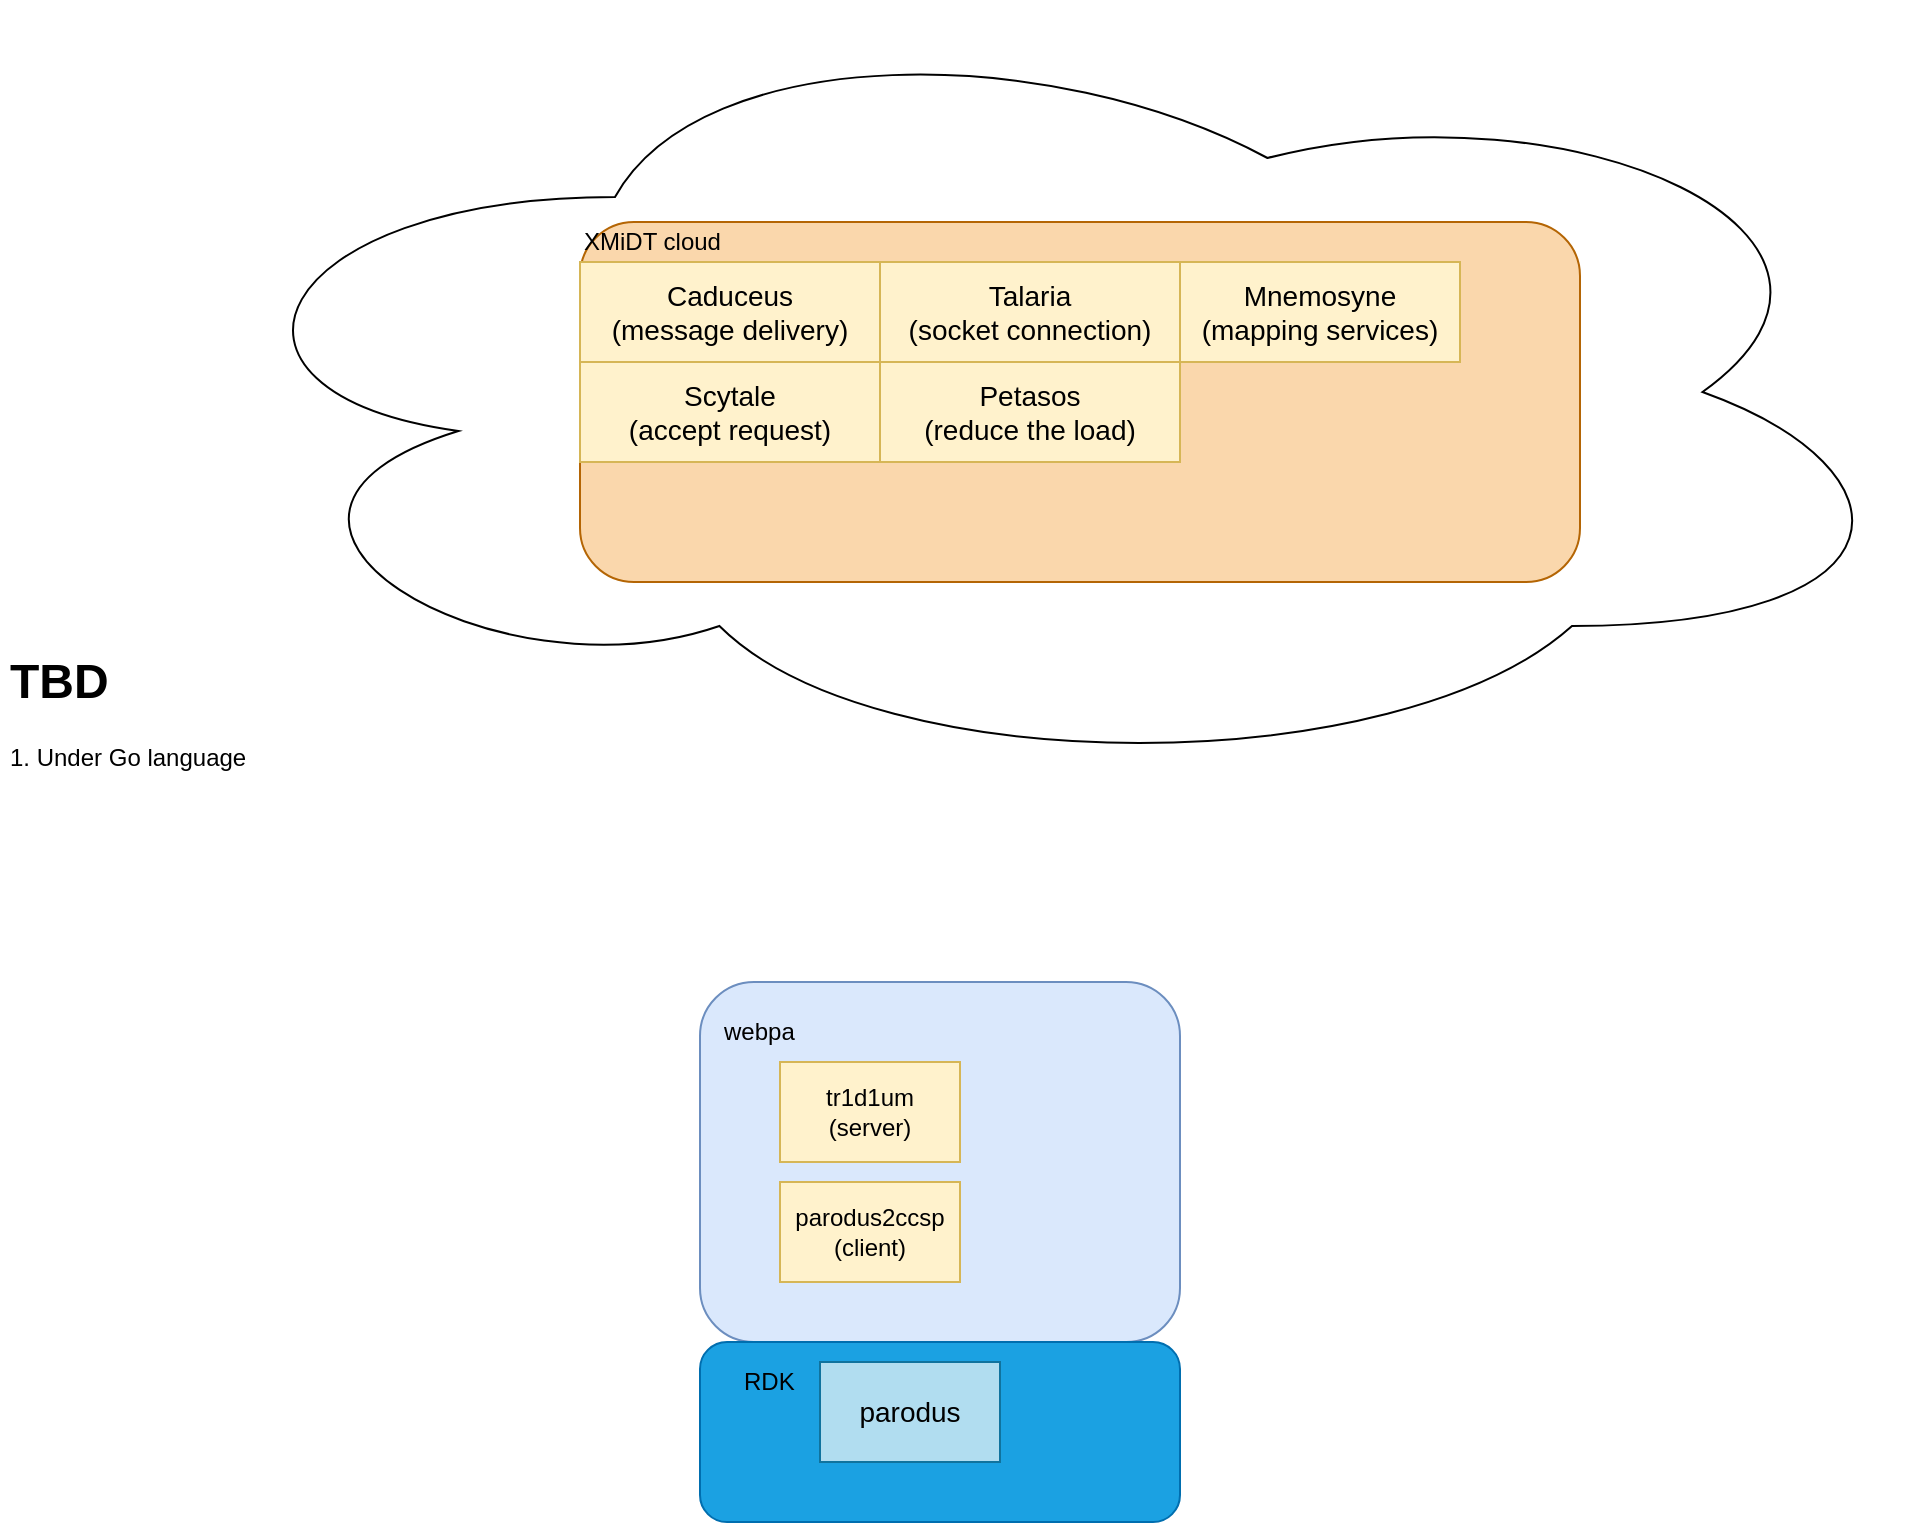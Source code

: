 <mxfile version="13.5.1" type="device"><diagram id="UQptSvN0DLuT5xGymkyM" name="Page-1"><mxGraphModel dx="1551" dy="1970" grid="1" gridSize="10" guides="1" tooltips="1" connect="1" arrows="1" fold="1" page="1" pageScale="1" pageWidth="827" pageHeight="1169" math="0" shadow="0"><root><mxCell id="0"/><mxCell id="1" parent="0"/><mxCell id="1UUCJO83s9QcgyJADkfb-19" value="" style="ellipse;shape=cloud;whiteSpace=wrap;html=1;align=left;" vertex="1" parent="1"><mxGeometry x="-70" y="-220" width="870" height="390" as="geometry"/></mxCell><mxCell id="1UUCJO83s9QcgyJADkfb-1" value="" style="rounded=1;whiteSpace=wrap;html=1;fillColor=#dae8fc;strokeColor=#6c8ebf;" vertex="1" parent="1"><mxGeometry x="190" y="270" width="240" height="180" as="geometry"/></mxCell><mxCell id="1UUCJO83s9QcgyJADkfb-3" value="tr1d1um&lt;br&gt;(server)" style="rounded=0;whiteSpace=wrap;html=1;fillColor=#fff2cc;strokeColor=#d6b656;" vertex="1" parent="1"><mxGeometry x="230" y="310" width="90" height="50" as="geometry"/></mxCell><mxCell id="1UUCJO83s9QcgyJADkfb-4" value="parodus2ccsp&lt;br&gt;(client)" style="rounded=0;whiteSpace=wrap;html=1;fillColor=#fff2cc;strokeColor=#d6b656;" vertex="1" parent="1"><mxGeometry x="230" y="370" width="90" height="50" as="geometry"/></mxCell><mxCell id="1UUCJO83s9QcgyJADkfb-5" value="webpa" style="text;html=1;strokeColor=none;fillColor=none;align=left;verticalAlign=middle;whiteSpace=wrap;rounded=0;" vertex="1" parent="1"><mxGeometry x="200" y="285" width="80" height="20" as="geometry"/></mxCell><mxCell id="1UUCJO83s9QcgyJADkfb-6" value="&lt;h1&gt;TBD&lt;/h1&gt;&lt;p&gt;1. Under Go language&lt;/p&gt;" style="text;html=1;strokeColor=none;fillColor=none;spacing=5;spacingTop=-20;whiteSpace=wrap;overflow=hidden;rounded=0;align=left;" vertex="1" parent="1"><mxGeometry x="-160" y="100" width="190" height="120" as="geometry"/></mxCell><mxCell id="1UUCJO83s9QcgyJADkfb-7" value="" style="rounded=1;whiteSpace=wrap;html=1;fillColor=#1ba1e2;strokeColor=#006EAF;fontColor=#ffffff;" vertex="1" parent="1"><mxGeometry x="190" y="450" width="240" height="90" as="geometry"/></mxCell><mxCell id="1UUCJO83s9QcgyJADkfb-8" value="RDK" style="text;html=1;strokeColor=none;fillColor=none;align=left;verticalAlign=middle;whiteSpace=wrap;rounded=0;" vertex="1" parent="1"><mxGeometry x="210" y="460" width="80" height="20" as="geometry"/></mxCell><mxCell id="1UUCJO83s9QcgyJADkfb-9" value="&lt;span style=&quot;font-size: 14px&quot;&gt;parodus&lt;/span&gt;" style="rounded=0;whiteSpace=wrap;html=1;fillColor=#b1ddf0;strokeColor=#10739e;" vertex="1" parent="1"><mxGeometry x="250" y="460" width="90" height="50" as="geometry"/></mxCell><mxCell id="1UUCJO83s9QcgyJADkfb-10" value="" style="rounded=1;whiteSpace=wrap;html=1;fillColor=#fad7ac;strokeColor=#b46504;" vertex="1" parent="1"><mxGeometry x="130" y="-110" width="500" height="180" as="geometry"/></mxCell><mxCell id="1UUCJO83s9QcgyJADkfb-11" value="XMiDT cloud" style="text;html=1;strokeColor=none;fillColor=none;align=left;verticalAlign=middle;whiteSpace=wrap;rounded=0;" vertex="1" parent="1"><mxGeometry x="130" y="-110" width="80" height="20" as="geometry"/></mxCell><mxCell id="1UUCJO83s9QcgyJADkfb-13" value="&lt;span style=&quot;font-size: 14px&quot;&gt;Caduceus&lt;br&gt;(message delivery)&lt;br&gt;&lt;/span&gt;" style="rounded=0;whiteSpace=wrap;html=1;fillColor=#fff2cc;strokeColor=#d6b656;" vertex="1" parent="1"><mxGeometry x="130" y="-90" width="150" height="50" as="geometry"/></mxCell><mxCell id="1UUCJO83s9QcgyJADkfb-14" value="&lt;span style=&quot;font-size: 14px&quot;&gt;Scytale&lt;br&gt;(accept request)&lt;br&gt;&lt;/span&gt;" style="rounded=0;whiteSpace=wrap;html=1;fillColor=#fff2cc;strokeColor=#d6b656;" vertex="1" parent="1"><mxGeometry x="130" y="-40" width="150" height="50" as="geometry"/></mxCell><mxCell id="1UUCJO83s9QcgyJADkfb-15" value="&lt;span style=&quot;font-size: 14px&quot;&gt;Talaria&lt;br&gt;(socket connection)&lt;br&gt;&lt;/span&gt;" style="rounded=0;whiteSpace=wrap;html=1;fillColor=#fff2cc;strokeColor=#d6b656;" vertex="1" parent="1"><mxGeometry x="280" y="-90" width="150" height="50" as="geometry"/></mxCell><mxCell id="1UUCJO83s9QcgyJADkfb-16" value="&lt;span style=&quot;font-size: 14px&quot;&gt;Petasos&lt;br&gt;(reduce the load)&lt;br&gt;&lt;/span&gt;" style="rounded=0;whiteSpace=wrap;html=1;fillColor=#fff2cc;strokeColor=#d6b656;" vertex="1" parent="1"><mxGeometry x="280" y="-40" width="150" height="50" as="geometry"/></mxCell><mxCell id="1UUCJO83s9QcgyJADkfb-17" value="&lt;span style=&quot;font-size: 14px&quot;&gt;Mnemosyne&lt;br&gt;(mapping services)&lt;br&gt;&lt;/span&gt;" style="rounded=0;whiteSpace=wrap;html=1;fillColor=#fff2cc;strokeColor=#d6b656;" vertex="1" parent="1"><mxGeometry x="430" y="-90" width="140" height="50" as="geometry"/></mxCell></root></mxGraphModel></diagram></mxfile>